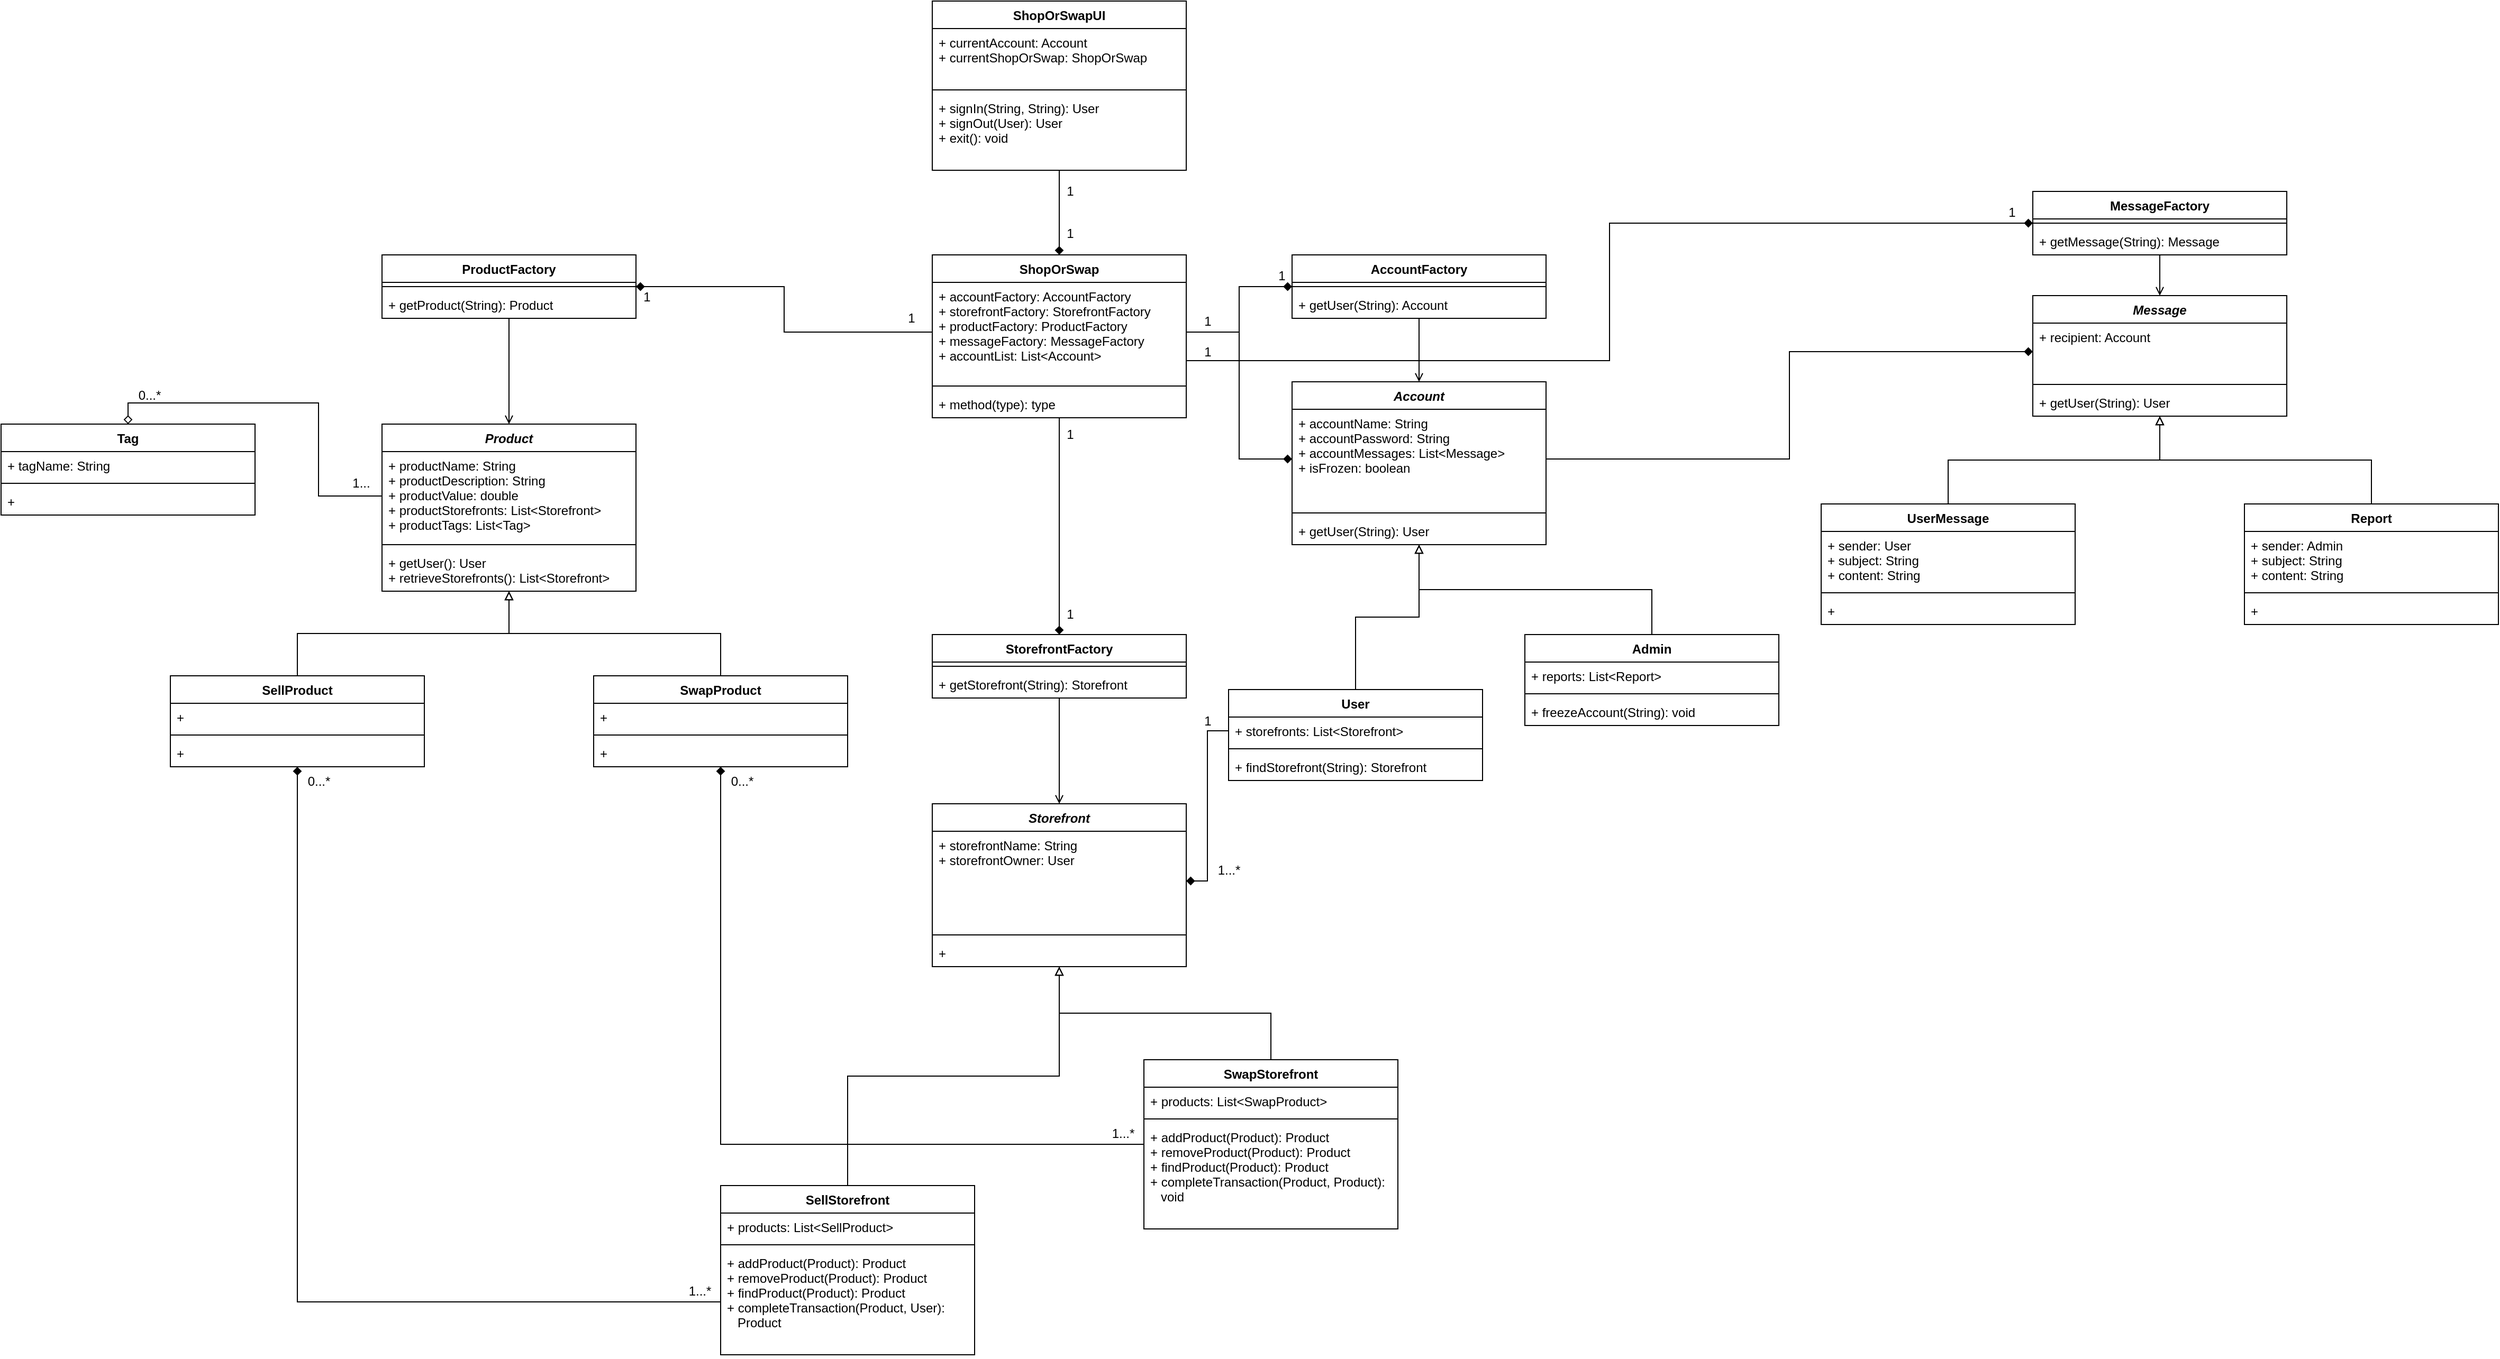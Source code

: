 <mxfile version="11.1.4" type="device"><diagram id="_pn9f0yGC5qChzJZQt3e" name="Page-1"><mxGraphModel dx="2272" dy="824" grid="1" gridSize="10" guides="1" tooltips="1" connect="1" arrows="1" fold="1" page="1" pageScale="1" pageWidth="850" pageHeight="1100" math="0" shadow="0"><root><mxCell id="0"/><mxCell id="1" parent="0"/><mxCell id="RcSCm8qX37gkJzYmAaSe-95" style="edgeStyle=orthogonalEdgeStyle;rounded=0;orthogonalLoop=1;jettySize=auto;html=1;startArrow=none;startFill=0;endArrow=diamond;endFill=1;" edge="1" parent="1" source="RcSCm8qX37gkJzYmAaSe-15" target="RcSCm8qX37gkJzYmAaSe-45"><mxGeometry relative="1" as="geometry"/></mxCell><mxCell id="RcSCm8qX37gkJzYmAaSe-134" style="edgeStyle=orthogonalEdgeStyle;rounded=0;orthogonalLoop=1;jettySize=auto;html=1;entryX=0;entryY=0.5;entryDx=0;entryDy=0;startArrow=none;startFill=0;endArrow=diamond;endFill=1;" edge="1" parent="1" source="RcSCm8qX37gkJzYmAaSe-15" target="RcSCm8qX37gkJzYmAaSe-115"><mxGeometry relative="1" as="geometry"><Array as="points"><mxPoint x="760" y="340"/><mxPoint x="760" y="210"/></Array></mxGeometry></mxCell><mxCell id="RcSCm8qX37gkJzYmAaSe-15" value="ShopOrSwap" style="swimlane;fontStyle=1;align=center;verticalAlign=top;childLayout=stackLayout;horizontal=1;startSize=26;horizontalStack=0;resizeParent=1;resizeParentMax=0;resizeLast=0;collapsible=1;marginBottom=0;" vertex="1" parent="1"><mxGeometry x="120" y="240" width="240" height="154" as="geometry"/></mxCell><mxCell id="RcSCm8qX37gkJzYmAaSe-16" value="+ accountFactory: AccountFactory&#10;+ storefrontFactory: StorefrontFactory&#10;+ productFactory: ProductFactory &#10;+ messageFactory: MessageFactory&#10;+ accountList: List&lt;Account&gt;" style="text;strokeColor=none;fillColor=none;align=left;verticalAlign=top;spacingLeft=4;spacingRight=4;overflow=hidden;rotatable=0;points=[[0,0.5],[1,0.5]];portConstraint=eastwest;" vertex="1" parent="RcSCm8qX37gkJzYmAaSe-15"><mxGeometry y="26" width="240" height="94" as="geometry"/></mxCell><mxCell id="RcSCm8qX37gkJzYmAaSe-17" value="" style="line;strokeWidth=1;fillColor=none;align=left;verticalAlign=middle;spacingTop=-1;spacingLeft=3;spacingRight=3;rotatable=0;labelPosition=right;points=[];portConstraint=eastwest;" vertex="1" parent="RcSCm8qX37gkJzYmAaSe-15"><mxGeometry y="120" width="240" height="8" as="geometry"/></mxCell><mxCell id="RcSCm8qX37gkJzYmAaSe-18" value="+ method(type): type" style="text;strokeColor=none;fillColor=none;align=left;verticalAlign=top;spacingLeft=4;spacingRight=4;overflow=hidden;rotatable=0;points=[[0,0.5],[1,0.5]];portConstraint=eastwest;" vertex="1" parent="RcSCm8qX37gkJzYmAaSe-15"><mxGeometry y="128" width="240" height="26" as="geometry"/></mxCell><mxCell id="RcSCm8qX37gkJzYmAaSe-98" style="edgeStyle=orthogonalEdgeStyle;rounded=0;orthogonalLoop=1;jettySize=auto;html=1;entryX=0.5;entryY=0;entryDx=0;entryDy=0;startArrow=none;startFill=0;endArrow=diamond;endFill=1;" edge="1" parent="1" source="RcSCm8qX37gkJzYmAaSe-20" target="RcSCm8qX37gkJzYmAaSe-15"><mxGeometry relative="1" as="geometry"/></mxCell><mxCell id="RcSCm8qX37gkJzYmAaSe-20" value="ShopOrSwapUI" style="swimlane;fontStyle=1;align=center;verticalAlign=top;childLayout=stackLayout;horizontal=1;startSize=26;horizontalStack=0;resizeParent=1;resizeParentMax=0;resizeLast=0;collapsible=1;marginBottom=0;" vertex="1" parent="1"><mxGeometry x="120" width="240" height="160" as="geometry"/></mxCell><mxCell id="RcSCm8qX37gkJzYmAaSe-21" value="+ currentAccount: Account&#10;+ currentShopOrSwap: ShopOrSwap" style="text;strokeColor=none;fillColor=none;align=left;verticalAlign=top;spacingLeft=4;spacingRight=4;overflow=hidden;rotatable=0;points=[[0,0.5],[1,0.5]];portConstraint=eastwest;" vertex="1" parent="RcSCm8qX37gkJzYmAaSe-20"><mxGeometry y="26" width="240" height="54" as="geometry"/></mxCell><mxCell id="RcSCm8qX37gkJzYmAaSe-22" value="" style="line;strokeWidth=1;fillColor=none;align=left;verticalAlign=middle;spacingTop=-1;spacingLeft=3;spacingRight=3;rotatable=0;labelPosition=right;points=[];portConstraint=eastwest;" vertex="1" parent="RcSCm8qX37gkJzYmAaSe-20"><mxGeometry y="80" width="240" height="8" as="geometry"/></mxCell><mxCell id="RcSCm8qX37gkJzYmAaSe-23" value="+ signIn(String, String): User&#10;+ signOut(User): User&#10;+ exit(): void" style="text;strokeColor=none;fillColor=none;align=left;verticalAlign=top;spacingLeft=4;spacingRight=4;overflow=hidden;rotatable=0;points=[[0,0.5],[1,0.5]];portConstraint=eastwest;" vertex="1" parent="RcSCm8qX37gkJzYmAaSe-20"><mxGeometry y="88" width="240" height="72" as="geometry"/></mxCell><mxCell id="RcSCm8qX37gkJzYmAaSe-67" style="edgeStyle=orthogonalEdgeStyle;rounded=0;orthogonalLoop=1;jettySize=auto;html=1;startArrow=none;startFill=0;endArrow=open;endFill=0;" edge="1" parent="1" source="RcSCm8qX37gkJzYmAaSe-25" target="RcSCm8qX37gkJzYmAaSe-33"><mxGeometry relative="1" as="geometry"/></mxCell><mxCell id="RcSCm8qX37gkJzYmAaSe-25" value="AccountFactory" style="swimlane;fontStyle=1;align=center;verticalAlign=top;childLayout=stackLayout;horizontal=1;startSize=26;horizontalStack=0;resizeParent=1;resizeParentMax=0;resizeLast=0;collapsible=1;marginBottom=0;" vertex="1" parent="1"><mxGeometry x="460" y="240" width="240" height="60" as="geometry"/></mxCell><mxCell id="RcSCm8qX37gkJzYmAaSe-27" value="" style="line;strokeWidth=1;fillColor=none;align=left;verticalAlign=middle;spacingTop=-1;spacingLeft=3;spacingRight=3;rotatable=0;labelPosition=right;points=[];portConstraint=eastwest;" vertex="1" parent="RcSCm8qX37gkJzYmAaSe-25"><mxGeometry y="26" width="240" height="8" as="geometry"/></mxCell><mxCell id="RcSCm8qX37gkJzYmAaSe-28" value="+ getUser(String): Account" style="text;strokeColor=none;fillColor=none;align=left;verticalAlign=top;spacingLeft=4;spacingRight=4;overflow=hidden;rotatable=0;points=[[0,0.5],[1,0.5]];portConstraint=eastwest;" vertex="1" parent="RcSCm8qX37gkJzYmAaSe-25"><mxGeometry y="34" width="240" height="26" as="geometry"/></mxCell><mxCell id="RcSCm8qX37gkJzYmAaSe-33" value="Account" style="swimlane;fontStyle=3;align=center;verticalAlign=top;childLayout=stackLayout;horizontal=1;startSize=26;horizontalStack=0;resizeParent=1;resizeParentMax=0;resizeLast=0;collapsible=1;marginBottom=0;" vertex="1" parent="1"><mxGeometry x="460" y="360" width="240" height="154" as="geometry"/></mxCell><mxCell id="RcSCm8qX37gkJzYmAaSe-34" value="+ accountName: String&#10;+ accountPassword: String&#10;+ accountMessages: List&lt;Message&gt;&#10;+ isFrozen: boolean" style="text;strokeColor=none;fillColor=none;align=left;verticalAlign=top;spacingLeft=4;spacingRight=4;overflow=hidden;rotatable=0;points=[[0,0.5],[1,0.5]];portConstraint=eastwest;" vertex="1" parent="RcSCm8qX37gkJzYmAaSe-33"><mxGeometry y="26" width="240" height="94" as="geometry"/></mxCell><mxCell id="RcSCm8qX37gkJzYmAaSe-35" value="" style="line;strokeWidth=1;fillColor=none;align=left;verticalAlign=middle;spacingTop=-1;spacingLeft=3;spacingRight=3;rotatable=0;labelPosition=right;points=[];portConstraint=eastwest;" vertex="1" parent="RcSCm8qX37gkJzYmAaSe-33"><mxGeometry y="120" width="240" height="8" as="geometry"/></mxCell><mxCell id="RcSCm8qX37gkJzYmAaSe-36" value="+ getUser(String): User" style="text;strokeColor=none;fillColor=none;align=left;verticalAlign=top;spacingLeft=4;spacingRight=4;overflow=hidden;rotatable=0;points=[[0,0.5],[1,0.5]];portConstraint=eastwest;" vertex="1" parent="RcSCm8qX37gkJzYmAaSe-33"><mxGeometry y="128" width="240" height="26" as="geometry"/></mxCell><mxCell id="RcSCm8qX37gkJzYmAaSe-63" style="edgeStyle=orthogonalEdgeStyle;rounded=0;orthogonalLoop=1;jettySize=auto;html=1;startArrow=none;startFill=0;endArrow=block;endFill=0;" edge="1" parent="1" source="RcSCm8qX37gkJzYmAaSe-37" target="RcSCm8qX37gkJzYmAaSe-33"><mxGeometry relative="1" as="geometry"/></mxCell><mxCell id="RcSCm8qX37gkJzYmAaSe-37" value="User" style="swimlane;fontStyle=1;align=center;verticalAlign=top;childLayout=stackLayout;horizontal=1;startSize=26;horizontalStack=0;resizeParent=1;resizeParentMax=0;resizeLast=0;collapsible=1;marginBottom=0;" vertex="1" parent="1"><mxGeometry x="400" y="651" width="240" height="86" as="geometry"/></mxCell><mxCell id="RcSCm8qX37gkJzYmAaSe-38" value="+ storefronts: List&lt;Storefront&gt;" style="text;strokeColor=none;fillColor=none;align=left;verticalAlign=top;spacingLeft=4;spacingRight=4;overflow=hidden;rotatable=0;points=[[0,0.5],[1,0.5]];portConstraint=eastwest;" vertex="1" parent="RcSCm8qX37gkJzYmAaSe-37"><mxGeometry y="26" width="240" height="26" as="geometry"/></mxCell><mxCell id="RcSCm8qX37gkJzYmAaSe-39" value="" style="line;strokeWidth=1;fillColor=none;align=left;verticalAlign=middle;spacingTop=-1;spacingLeft=3;spacingRight=3;rotatable=0;labelPosition=right;points=[];portConstraint=eastwest;" vertex="1" parent="RcSCm8qX37gkJzYmAaSe-37"><mxGeometry y="52" width="240" height="8" as="geometry"/></mxCell><mxCell id="RcSCm8qX37gkJzYmAaSe-40" value="+ findStorefront(String): Storefront" style="text;strokeColor=none;fillColor=none;align=left;verticalAlign=top;spacingLeft=4;spacingRight=4;overflow=hidden;rotatable=0;points=[[0,0.5],[1,0.5]];portConstraint=eastwest;" vertex="1" parent="RcSCm8qX37gkJzYmAaSe-37"><mxGeometry y="60" width="240" height="26" as="geometry"/></mxCell><mxCell id="RcSCm8qX37gkJzYmAaSe-64" style="edgeStyle=orthogonalEdgeStyle;rounded=0;orthogonalLoop=1;jettySize=auto;html=1;startArrow=none;startFill=0;endArrow=block;endFill=0;" edge="1" parent="1" source="RcSCm8qX37gkJzYmAaSe-41" target="RcSCm8qX37gkJzYmAaSe-33"><mxGeometry relative="1" as="geometry"/></mxCell><mxCell id="RcSCm8qX37gkJzYmAaSe-41" value="Admin" style="swimlane;fontStyle=1;align=center;verticalAlign=top;childLayout=stackLayout;horizontal=1;startSize=26;horizontalStack=0;resizeParent=1;resizeParentMax=0;resizeLast=0;collapsible=1;marginBottom=0;" vertex="1" parent="1"><mxGeometry x="680" y="599" width="240" height="86" as="geometry"/></mxCell><mxCell id="RcSCm8qX37gkJzYmAaSe-42" value="+ reports: List&lt;Report&gt;" style="text;strokeColor=none;fillColor=none;align=left;verticalAlign=top;spacingLeft=4;spacingRight=4;overflow=hidden;rotatable=0;points=[[0,0.5],[1,0.5]];portConstraint=eastwest;" vertex="1" parent="RcSCm8qX37gkJzYmAaSe-41"><mxGeometry y="26" width="240" height="26" as="geometry"/></mxCell><mxCell id="RcSCm8qX37gkJzYmAaSe-43" value="" style="line;strokeWidth=1;fillColor=none;align=left;verticalAlign=middle;spacingTop=-1;spacingLeft=3;spacingRight=3;rotatable=0;labelPosition=right;points=[];portConstraint=eastwest;" vertex="1" parent="RcSCm8qX37gkJzYmAaSe-41"><mxGeometry y="52" width="240" height="8" as="geometry"/></mxCell><mxCell id="RcSCm8qX37gkJzYmAaSe-44" value="+ freezeAccount(String): void" style="text;strokeColor=none;fillColor=none;align=left;verticalAlign=top;spacingLeft=4;spacingRight=4;overflow=hidden;rotatable=0;points=[[0,0.5],[1,0.5]];portConstraint=eastwest;" vertex="1" parent="RcSCm8qX37gkJzYmAaSe-41"><mxGeometry y="60" width="240" height="26" as="geometry"/></mxCell><mxCell id="RcSCm8qX37gkJzYmAaSe-73" style="edgeStyle=orthogonalEdgeStyle;rounded=0;orthogonalLoop=1;jettySize=auto;html=1;entryX=0.5;entryY=0;entryDx=0;entryDy=0;startArrow=none;startFill=0;endArrow=open;endFill=0;" edge="1" parent="1" source="RcSCm8qX37gkJzYmAaSe-45" target="RcSCm8qX37gkJzYmAaSe-49"><mxGeometry relative="1" as="geometry"/></mxCell><mxCell id="RcSCm8qX37gkJzYmAaSe-45" value="StorefrontFactory" style="swimlane;fontStyle=1;align=center;verticalAlign=top;childLayout=stackLayout;horizontal=1;startSize=26;horizontalStack=0;resizeParent=1;resizeParentMax=0;resizeLast=0;collapsible=1;marginBottom=0;" vertex="1" parent="1"><mxGeometry x="120" y="599" width="240" height="60" as="geometry"/></mxCell><mxCell id="RcSCm8qX37gkJzYmAaSe-47" value="" style="line;strokeWidth=1;fillColor=none;align=left;verticalAlign=middle;spacingTop=-1;spacingLeft=3;spacingRight=3;rotatable=0;labelPosition=right;points=[];portConstraint=eastwest;" vertex="1" parent="RcSCm8qX37gkJzYmAaSe-45"><mxGeometry y="26" width="240" height="8" as="geometry"/></mxCell><mxCell id="RcSCm8qX37gkJzYmAaSe-48" value="+ getStorefront(String): Storefront" style="text;strokeColor=none;fillColor=none;align=left;verticalAlign=top;spacingLeft=4;spacingRight=4;overflow=hidden;rotatable=0;points=[[0,0.5],[1,0.5]];portConstraint=eastwest;" vertex="1" parent="RcSCm8qX37gkJzYmAaSe-45"><mxGeometry y="34" width="240" height="26" as="geometry"/></mxCell><mxCell id="RcSCm8qX37gkJzYmAaSe-49" value="Storefront" style="swimlane;fontStyle=3;align=center;verticalAlign=top;childLayout=stackLayout;horizontal=1;startSize=26;horizontalStack=0;resizeParent=1;resizeParentMax=0;resizeLast=0;collapsible=1;marginBottom=0;" vertex="1" parent="1"><mxGeometry x="120" y="759" width="240" height="154" as="geometry"/></mxCell><mxCell id="RcSCm8qX37gkJzYmAaSe-50" value="+ storefrontName: String&#10;+ storefrontOwner: User" style="text;strokeColor=none;fillColor=none;align=left;verticalAlign=top;spacingLeft=4;spacingRight=4;overflow=hidden;rotatable=0;points=[[0,0.5],[1,0.5]];portConstraint=eastwest;" vertex="1" parent="RcSCm8qX37gkJzYmAaSe-49"><mxGeometry y="26" width="240" height="94" as="geometry"/></mxCell><mxCell id="RcSCm8qX37gkJzYmAaSe-51" value="" style="line;strokeWidth=1;fillColor=none;align=left;verticalAlign=middle;spacingTop=-1;spacingLeft=3;spacingRight=3;rotatable=0;labelPosition=right;points=[];portConstraint=eastwest;" vertex="1" parent="RcSCm8qX37gkJzYmAaSe-49"><mxGeometry y="120" width="240" height="8" as="geometry"/></mxCell><mxCell id="RcSCm8qX37gkJzYmAaSe-52" value="+ " style="text;strokeColor=none;fillColor=none;align=left;verticalAlign=top;spacingLeft=4;spacingRight=4;overflow=hidden;rotatable=0;points=[[0,0.5],[1,0.5]];portConstraint=eastwest;" vertex="1" parent="RcSCm8qX37gkJzYmAaSe-49"><mxGeometry y="128" width="240" height="26" as="geometry"/></mxCell><mxCell id="RcSCm8qX37gkJzYmAaSe-62" style="edgeStyle=orthogonalEdgeStyle;rounded=0;orthogonalLoop=1;jettySize=auto;html=1;startArrow=none;startFill=0;endArrow=block;endFill=0;" edge="1" parent="1" source="RcSCm8qX37gkJzYmAaSe-53" target="RcSCm8qX37gkJzYmAaSe-49"><mxGeometry relative="1" as="geometry"/></mxCell><mxCell id="RcSCm8qX37gkJzYmAaSe-100" style="edgeStyle=orthogonalEdgeStyle;rounded=0;orthogonalLoop=1;jettySize=auto;html=1;startArrow=none;startFill=0;endArrow=diamond;endFill=1;" edge="1" parent="1" source="RcSCm8qX37gkJzYmAaSe-53" target="RcSCm8qX37gkJzYmAaSe-83"><mxGeometry relative="1" as="geometry"><mxPoint x="-80.0" y="690.0" as="targetPoint"/></mxGeometry></mxCell><mxCell id="RcSCm8qX37gkJzYmAaSe-53" value="SwapStorefront" style="swimlane;fontStyle=1;align=center;verticalAlign=top;childLayout=stackLayout;horizontal=1;startSize=26;horizontalStack=0;resizeParent=1;resizeParentMax=0;resizeLast=0;collapsible=1;marginBottom=0;" vertex="1" parent="1"><mxGeometry x="320" y="1001" width="240" height="160" as="geometry"/></mxCell><mxCell id="RcSCm8qX37gkJzYmAaSe-54" value="+ products: List&lt;SwapProduct&gt;" style="text;strokeColor=none;fillColor=none;align=left;verticalAlign=top;spacingLeft=4;spacingRight=4;overflow=hidden;rotatable=0;points=[[0,0.5],[1,0.5]];portConstraint=eastwest;" vertex="1" parent="RcSCm8qX37gkJzYmAaSe-53"><mxGeometry y="26" width="240" height="26" as="geometry"/></mxCell><mxCell id="RcSCm8qX37gkJzYmAaSe-55" value="" style="line;strokeWidth=1;fillColor=none;align=left;verticalAlign=middle;spacingTop=-1;spacingLeft=3;spacingRight=3;rotatable=0;labelPosition=right;points=[];portConstraint=eastwest;" vertex="1" parent="RcSCm8qX37gkJzYmAaSe-53"><mxGeometry y="52" width="240" height="8" as="geometry"/></mxCell><mxCell id="RcSCm8qX37gkJzYmAaSe-56" value="+ addProduct(Product): Product&#10;+ removeProduct(Product): Product&#10;+ findProduct(Product): Product&#10;+ completeTransaction(Product, Product):&#10;   void" style="text;strokeColor=none;fillColor=none;align=left;verticalAlign=top;spacingLeft=4;spacingRight=4;overflow=hidden;rotatable=0;points=[[0,0.5],[1,0.5]];portConstraint=eastwest;" vertex="1" parent="RcSCm8qX37gkJzYmAaSe-53"><mxGeometry y="60" width="240" height="100" as="geometry"/></mxCell><mxCell id="RcSCm8qX37gkJzYmAaSe-61" style="edgeStyle=orthogonalEdgeStyle;rounded=0;orthogonalLoop=1;jettySize=auto;html=1;startArrow=none;startFill=0;endArrow=block;endFill=0;" edge="1" parent="1" source="RcSCm8qX37gkJzYmAaSe-57" target="RcSCm8qX37gkJzYmAaSe-49"><mxGeometry relative="1" as="geometry"/></mxCell><mxCell id="RcSCm8qX37gkJzYmAaSe-57" value="SellStorefront" style="swimlane;fontStyle=1;align=center;verticalAlign=top;childLayout=stackLayout;horizontal=1;startSize=26;horizontalStack=0;resizeParent=1;resizeParentMax=0;resizeLast=0;collapsible=1;marginBottom=0;" vertex="1" parent="1"><mxGeometry x="-80" y="1120" width="240" height="160" as="geometry"/></mxCell><mxCell id="RcSCm8qX37gkJzYmAaSe-58" value="+ products: List&lt;SellProduct&gt;" style="text;strokeColor=none;fillColor=none;align=left;verticalAlign=top;spacingLeft=4;spacingRight=4;overflow=hidden;rotatable=0;points=[[0,0.5],[1,0.5]];portConstraint=eastwest;" vertex="1" parent="RcSCm8qX37gkJzYmAaSe-57"><mxGeometry y="26" width="240" height="26" as="geometry"/></mxCell><mxCell id="RcSCm8qX37gkJzYmAaSe-59" value="" style="line;strokeWidth=1;fillColor=none;align=left;verticalAlign=middle;spacingTop=-1;spacingLeft=3;spacingRight=3;rotatable=0;labelPosition=right;points=[];portConstraint=eastwest;" vertex="1" parent="RcSCm8qX37gkJzYmAaSe-57"><mxGeometry y="52" width="240" height="8" as="geometry"/></mxCell><mxCell id="RcSCm8qX37gkJzYmAaSe-60" value="+ addProduct(Product): Product&#10;+ removeProduct(Product): Product&#10;+ findProduct(Product): Product&#10;+ completeTransaction(Product, User):&#10;   Product" style="text;strokeColor=none;fillColor=none;align=left;verticalAlign=top;spacingLeft=4;spacingRight=4;overflow=hidden;rotatable=0;points=[[0,0.5],[1,0.5]];portConstraint=eastwest;" vertex="1" parent="RcSCm8qX37gkJzYmAaSe-57"><mxGeometry y="60" width="240" height="100" as="geometry"/></mxCell><mxCell id="RcSCm8qX37gkJzYmAaSe-69" style="edgeStyle=orthogonalEdgeStyle;rounded=0;orthogonalLoop=1;jettySize=auto;html=1;startArrow=none;startFill=0;endArrow=diamond;endFill=1;" edge="1" parent="1" source="RcSCm8qX37gkJzYmAaSe-16" target="RcSCm8qX37gkJzYmAaSe-25"><mxGeometry relative="1" as="geometry"/></mxCell><mxCell id="RcSCm8qX37gkJzYmAaSe-74" style="edgeStyle=orthogonalEdgeStyle;rounded=0;orthogonalLoop=1;jettySize=auto;html=1;entryX=0.5;entryY=0;entryDx=0;entryDy=0;startArrow=none;startFill=0;endArrow=open;endFill=0;" edge="1" source="RcSCm8qX37gkJzYmAaSe-75" target="RcSCm8qX37gkJzYmAaSe-78" parent="1"><mxGeometry relative="1" as="geometry"/></mxCell><mxCell id="RcSCm8qX37gkJzYmAaSe-75" value="ProductFactory" style="swimlane;fontStyle=1;align=center;verticalAlign=top;childLayout=stackLayout;horizontal=1;startSize=26;horizontalStack=0;resizeParent=1;resizeParentMax=0;resizeLast=0;collapsible=1;marginBottom=0;" vertex="1" parent="1"><mxGeometry x="-400" y="240" width="240" height="60" as="geometry"/></mxCell><mxCell id="RcSCm8qX37gkJzYmAaSe-76" value="" style="line;strokeWidth=1;fillColor=none;align=left;verticalAlign=middle;spacingTop=-1;spacingLeft=3;spacingRight=3;rotatable=0;labelPosition=right;points=[];portConstraint=eastwest;" vertex="1" parent="RcSCm8qX37gkJzYmAaSe-75"><mxGeometry y="26" width="240" height="8" as="geometry"/></mxCell><mxCell id="RcSCm8qX37gkJzYmAaSe-77" value="+ getProduct(String): Product" style="text;strokeColor=none;fillColor=none;align=left;verticalAlign=top;spacingLeft=4;spacingRight=4;overflow=hidden;rotatable=0;points=[[0,0.5],[1,0.5]];portConstraint=eastwest;" vertex="1" parent="RcSCm8qX37gkJzYmAaSe-75"><mxGeometry y="34" width="240" height="26" as="geometry"/></mxCell><mxCell id="RcSCm8qX37gkJzYmAaSe-78" value="Product" style="swimlane;fontStyle=3;align=center;verticalAlign=top;childLayout=stackLayout;horizontal=1;startSize=26;horizontalStack=0;resizeParent=1;resizeParentMax=0;resizeLast=0;collapsible=1;marginBottom=0;" vertex="1" parent="1"><mxGeometry x="-400" y="400" width="240" height="158" as="geometry"/></mxCell><mxCell id="RcSCm8qX37gkJzYmAaSe-79" value="+ productName: String&#10;+ productDescription: String&#10;+ productValue: double&#10;+ productStorefronts: List&lt;Storefront&gt;&#10;+ productTags: List&lt;Tag&gt;" style="text;strokeColor=none;fillColor=none;align=left;verticalAlign=top;spacingLeft=4;spacingRight=4;overflow=hidden;rotatable=0;points=[[0,0.5],[1,0.5]];portConstraint=eastwest;" vertex="1" parent="RcSCm8qX37gkJzYmAaSe-78"><mxGeometry y="26" width="240" height="84" as="geometry"/></mxCell><mxCell id="RcSCm8qX37gkJzYmAaSe-80" value="" style="line;strokeWidth=1;fillColor=none;align=left;verticalAlign=middle;spacingTop=-1;spacingLeft=3;spacingRight=3;rotatable=0;labelPosition=right;points=[];portConstraint=eastwest;" vertex="1" parent="RcSCm8qX37gkJzYmAaSe-78"><mxGeometry y="110" width="240" height="8" as="geometry"/></mxCell><mxCell id="RcSCm8qX37gkJzYmAaSe-81" value="+ getUser(): User&#10;+ retrieveStorefronts(): List&lt;Storefront&gt;" style="text;strokeColor=none;fillColor=none;align=left;verticalAlign=top;spacingLeft=4;spacingRight=4;overflow=hidden;rotatable=0;points=[[0,0.5],[1,0.5]];portConstraint=eastwest;" vertex="1" parent="RcSCm8qX37gkJzYmAaSe-78"><mxGeometry y="118" width="240" height="40" as="geometry"/></mxCell><mxCell id="RcSCm8qX37gkJzYmAaSe-82" style="edgeStyle=orthogonalEdgeStyle;rounded=0;orthogonalLoop=1;jettySize=auto;html=1;startArrow=none;startFill=0;endArrow=block;endFill=0;" edge="1" source="RcSCm8qX37gkJzYmAaSe-83" target="RcSCm8qX37gkJzYmAaSe-78" parent="1"><mxGeometry relative="1" as="geometry"/></mxCell><mxCell id="RcSCm8qX37gkJzYmAaSe-83" value="SwapProduct" style="swimlane;fontStyle=1;align=center;verticalAlign=top;childLayout=stackLayout;horizontal=1;startSize=26;horizontalStack=0;resizeParent=1;resizeParentMax=0;resizeLast=0;collapsible=1;marginBottom=0;" vertex="1" parent="1"><mxGeometry x="-200" y="638" width="240" height="86" as="geometry"/></mxCell><mxCell id="RcSCm8qX37gkJzYmAaSe-84" value="+ " style="text;strokeColor=none;fillColor=none;align=left;verticalAlign=top;spacingLeft=4;spacingRight=4;overflow=hidden;rotatable=0;points=[[0,0.5],[1,0.5]];portConstraint=eastwest;" vertex="1" parent="RcSCm8qX37gkJzYmAaSe-83"><mxGeometry y="26" width="240" height="26" as="geometry"/></mxCell><mxCell id="RcSCm8qX37gkJzYmAaSe-85" value="" style="line;strokeWidth=1;fillColor=none;align=left;verticalAlign=middle;spacingTop=-1;spacingLeft=3;spacingRight=3;rotatable=0;labelPosition=right;points=[];portConstraint=eastwest;" vertex="1" parent="RcSCm8qX37gkJzYmAaSe-83"><mxGeometry y="52" width="240" height="8" as="geometry"/></mxCell><mxCell id="RcSCm8qX37gkJzYmAaSe-86" value="+ " style="text;strokeColor=none;fillColor=none;align=left;verticalAlign=top;spacingLeft=4;spacingRight=4;overflow=hidden;rotatable=0;points=[[0,0.5],[1,0.5]];portConstraint=eastwest;" vertex="1" parent="RcSCm8qX37gkJzYmAaSe-83"><mxGeometry y="60" width="240" height="26" as="geometry"/></mxCell><mxCell id="RcSCm8qX37gkJzYmAaSe-87" style="edgeStyle=orthogonalEdgeStyle;rounded=0;orthogonalLoop=1;jettySize=auto;html=1;startArrow=none;startFill=0;endArrow=block;endFill=0;" edge="1" source="RcSCm8qX37gkJzYmAaSe-88" target="RcSCm8qX37gkJzYmAaSe-78" parent="1"><mxGeometry relative="1" as="geometry"/></mxCell><mxCell id="RcSCm8qX37gkJzYmAaSe-88" value="SellProduct" style="swimlane;fontStyle=1;align=center;verticalAlign=top;childLayout=stackLayout;horizontal=1;startSize=26;horizontalStack=0;resizeParent=1;resizeParentMax=0;resizeLast=0;collapsible=1;marginBottom=0;" vertex="1" parent="1"><mxGeometry x="-600" y="638" width="240" height="86" as="geometry"/></mxCell><mxCell id="RcSCm8qX37gkJzYmAaSe-89" value="+ " style="text;strokeColor=none;fillColor=none;align=left;verticalAlign=top;spacingLeft=4;spacingRight=4;overflow=hidden;rotatable=0;points=[[0,0.5],[1,0.5]];portConstraint=eastwest;" vertex="1" parent="RcSCm8qX37gkJzYmAaSe-88"><mxGeometry y="26" width="240" height="26" as="geometry"/></mxCell><mxCell id="RcSCm8qX37gkJzYmAaSe-90" value="" style="line;strokeWidth=1;fillColor=none;align=left;verticalAlign=middle;spacingTop=-1;spacingLeft=3;spacingRight=3;rotatable=0;labelPosition=right;points=[];portConstraint=eastwest;" vertex="1" parent="RcSCm8qX37gkJzYmAaSe-88"><mxGeometry y="52" width="240" height="8" as="geometry"/></mxCell><mxCell id="RcSCm8qX37gkJzYmAaSe-91" value="+ " style="text;strokeColor=none;fillColor=none;align=left;verticalAlign=top;spacingLeft=4;spacingRight=4;overflow=hidden;rotatable=0;points=[[0,0.5],[1,0.5]];portConstraint=eastwest;" vertex="1" parent="RcSCm8qX37gkJzYmAaSe-88"><mxGeometry y="60" width="240" height="26" as="geometry"/></mxCell><mxCell id="RcSCm8qX37gkJzYmAaSe-93" style="edgeStyle=orthogonalEdgeStyle;rounded=0;orthogonalLoop=1;jettySize=auto;html=1;startArrow=none;startFill=0;endArrow=diamond;endFill=1;" edge="1" parent="1" source="RcSCm8qX37gkJzYmAaSe-38" target="RcSCm8qX37gkJzYmAaSe-50"><mxGeometry relative="1" as="geometry"/></mxCell><mxCell id="RcSCm8qX37gkJzYmAaSe-96" style="edgeStyle=orthogonalEdgeStyle;rounded=0;orthogonalLoop=1;jettySize=auto;html=1;startArrow=none;startFill=0;endArrow=diamond;endFill=1;" edge="1" parent="1" source="RcSCm8qX37gkJzYmAaSe-16" target="RcSCm8qX37gkJzYmAaSe-75"><mxGeometry relative="1" as="geometry"/></mxCell><mxCell id="RcSCm8qX37gkJzYmAaSe-97" style="edgeStyle=orthogonalEdgeStyle;rounded=0;orthogonalLoop=1;jettySize=auto;html=1;startArrow=none;startFill=0;endArrow=diamond;endFill=1;" edge="1" parent="1" source="RcSCm8qX37gkJzYmAaSe-16" target="RcSCm8qX37gkJzYmAaSe-34"><mxGeometry relative="1" as="geometry"/></mxCell><mxCell id="RcSCm8qX37gkJzYmAaSe-99" style="edgeStyle=orthogonalEdgeStyle;rounded=0;orthogonalLoop=1;jettySize=auto;html=1;startArrow=none;startFill=0;endArrow=diamond;endFill=1;" edge="1" parent="1" source="RcSCm8qX37gkJzYmAaSe-60" target="RcSCm8qX37gkJzYmAaSe-88"><mxGeometry relative="1" as="geometry"/></mxCell><mxCell id="RcSCm8qX37gkJzYmAaSe-101" value="1" style="text;html=1;resizable=0;points=[];autosize=1;align=center;verticalAlign=top;spacingTop=-4;" vertex="1" parent="1"><mxGeometry x="370" y="671" width="20" height="20" as="geometry"/></mxCell><mxCell id="RcSCm8qX37gkJzYmAaSe-102" value="1...*" style="text;html=1;resizable=0;points=[];autosize=1;align=center;verticalAlign=top;spacingTop=-4;" vertex="1" parent="1"><mxGeometry x="380" y="812" width="40" height="20" as="geometry"/></mxCell><mxCell id="RcSCm8qX37gkJzYmAaSe-103" value="1...*" style="text;html=1;resizable=0;points=[];autosize=1;align=center;verticalAlign=top;spacingTop=-4;" vertex="1" parent="1"><mxGeometry x="-120" y="1210" width="40" height="20" as="geometry"/></mxCell><mxCell id="RcSCm8qX37gkJzYmAaSe-104" value="0...*" style="text;html=1;resizable=0;points=[];autosize=1;align=center;verticalAlign=top;spacingTop=-4;" vertex="1" parent="1"><mxGeometry x="-480" y="728" width="40" height="20" as="geometry"/></mxCell><mxCell id="RcSCm8qX37gkJzYmAaSe-105" value="0...*" style="text;html=1;resizable=0;points=[];autosize=1;align=center;verticalAlign=top;spacingTop=-4;" vertex="1" parent="1"><mxGeometry x="-80" y="728" width="40" height="20" as="geometry"/></mxCell><mxCell id="RcSCm8qX37gkJzYmAaSe-106" value="1...*" style="text;html=1;resizable=0;points=[];autosize=1;align=center;verticalAlign=top;spacingTop=-4;" vertex="1" parent="1"><mxGeometry x="280" y="1061" width="40" height="20" as="geometry"/></mxCell><mxCell id="RcSCm8qX37gkJzYmAaSe-107" value="1" style="text;html=1;resizable=0;points=[];autosize=1;align=center;verticalAlign=top;spacingTop=-4;" vertex="1" parent="1"><mxGeometry x="-160" y="270" width="20" height="20" as="geometry"/></mxCell><mxCell id="RcSCm8qX37gkJzYmAaSe-108" value="1" style="text;html=1;resizable=0;points=[];autosize=1;align=center;verticalAlign=top;spacingTop=-4;" vertex="1" parent="1"><mxGeometry x="90" y="290" width="20" height="20" as="geometry"/></mxCell><mxCell id="RcSCm8qX37gkJzYmAaSe-109" value="1" style="text;html=1;resizable=0;points=[];autosize=1;align=center;verticalAlign=top;spacingTop=-4;" vertex="1" parent="1"><mxGeometry x="370" y="293" width="20" height="20" as="geometry"/></mxCell><mxCell id="RcSCm8qX37gkJzYmAaSe-110" value="1" style="text;html=1;resizable=0;points=[];autosize=1;align=center;verticalAlign=top;spacingTop=-4;" vertex="1" parent="1"><mxGeometry x="440" y="250" width="20" height="20" as="geometry"/></mxCell><mxCell id="RcSCm8qX37gkJzYmAaSe-111" value="1" style="text;html=1;resizable=0;points=[];autosize=1;align=center;verticalAlign=top;spacingTop=-4;" vertex="1" parent="1"><mxGeometry x="240" y="400" width="20" height="20" as="geometry"/></mxCell><mxCell id="RcSCm8qX37gkJzYmAaSe-112" value="1" style="text;html=1;resizable=0;points=[];autosize=1;align=center;verticalAlign=top;spacingTop=-4;" vertex="1" parent="1"><mxGeometry x="240" y="570" width="20" height="20" as="geometry"/></mxCell><mxCell id="RcSCm8qX37gkJzYmAaSe-113" value="1" style="text;html=1;resizable=0;points=[];autosize=1;align=center;verticalAlign=top;spacingTop=-4;" vertex="1" parent="1"><mxGeometry x="240" y="170" width="20" height="20" as="geometry"/></mxCell><mxCell id="RcSCm8qX37gkJzYmAaSe-114" value="1" style="text;html=1;resizable=0;points=[];autosize=1;align=center;verticalAlign=top;spacingTop=-4;" vertex="1" parent="1"><mxGeometry x="240" y="210" width="20" height="20" as="geometry"/></mxCell><mxCell id="RcSCm8qX37gkJzYmAaSe-115" value="MessageFactory" style="swimlane;fontStyle=1;align=center;verticalAlign=top;childLayout=stackLayout;horizontal=1;startSize=26;horizontalStack=0;resizeParent=1;resizeParentMax=0;resizeLast=0;collapsible=1;marginBottom=0;" vertex="1" parent="1"><mxGeometry x="1160" y="180" width="240" height="60" as="geometry"/></mxCell><mxCell id="RcSCm8qX37gkJzYmAaSe-116" value="" style="line;strokeWidth=1;fillColor=none;align=left;verticalAlign=middle;spacingTop=-1;spacingLeft=3;spacingRight=3;rotatable=0;labelPosition=right;points=[];portConstraint=eastwest;" vertex="1" parent="RcSCm8qX37gkJzYmAaSe-115"><mxGeometry y="26" width="240" height="8" as="geometry"/></mxCell><mxCell id="RcSCm8qX37gkJzYmAaSe-117" value="+ getMessage(String): Message" style="text;strokeColor=none;fillColor=none;align=left;verticalAlign=top;spacingLeft=4;spacingRight=4;overflow=hidden;rotatable=0;points=[[0,0.5],[1,0.5]];portConstraint=eastwest;" vertex="1" parent="RcSCm8qX37gkJzYmAaSe-115"><mxGeometry y="34" width="240" height="26" as="geometry"/></mxCell><mxCell id="RcSCm8qX37gkJzYmAaSe-118" value="Message" style="swimlane;fontStyle=3;align=center;verticalAlign=top;childLayout=stackLayout;horizontal=1;startSize=26;horizontalStack=0;resizeParent=1;resizeParentMax=0;resizeLast=0;collapsible=1;marginBottom=0;" vertex="1" parent="1"><mxGeometry x="1160" y="278.5" width="240" height="114" as="geometry"/></mxCell><mxCell id="RcSCm8qX37gkJzYmAaSe-119" value="+ recipient: Account" style="text;strokeColor=none;fillColor=none;align=left;verticalAlign=top;spacingLeft=4;spacingRight=4;overflow=hidden;rotatable=0;points=[[0,0.5],[1,0.5]];portConstraint=eastwest;" vertex="1" parent="RcSCm8qX37gkJzYmAaSe-118"><mxGeometry y="26" width="240" height="54" as="geometry"/></mxCell><mxCell id="RcSCm8qX37gkJzYmAaSe-120" value="" style="line;strokeWidth=1;fillColor=none;align=left;verticalAlign=middle;spacingTop=-1;spacingLeft=3;spacingRight=3;rotatable=0;labelPosition=right;points=[];portConstraint=eastwest;" vertex="1" parent="RcSCm8qX37gkJzYmAaSe-118"><mxGeometry y="80" width="240" height="8" as="geometry"/></mxCell><mxCell id="RcSCm8qX37gkJzYmAaSe-121" value="+ getUser(String): User" style="text;strokeColor=none;fillColor=none;align=left;verticalAlign=top;spacingLeft=4;spacingRight=4;overflow=hidden;rotatable=0;points=[[0,0.5],[1,0.5]];portConstraint=eastwest;" vertex="1" parent="RcSCm8qX37gkJzYmAaSe-118"><mxGeometry y="88" width="240" height="26" as="geometry"/></mxCell><mxCell id="RcSCm8qX37gkJzYmAaSe-122" style="edgeStyle=orthogonalEdgeStyle;rounded=0;orthogonalLoop=1;jettySize=auto;html=1;startArrow=none;startFill=0;endArrow=open;endFill=0;" edge="1" source="RcSCm8qX37gkJzYmAaSe-115" target="RcSCm8qX37gkJzYmAaSe-118" parent="1"><mxGeometry relative="1" as="geometry"/></mxCell><mxCell id="RcSCm8qX37gkJzYmAaSe-131" style="edgeStyle=orthogonalEdgeStyle;rounded=0;orthogonalLoop=1;jettySize=auto;html=1;startArrow=none;startFill=0;endArrow=block;endFill=0;" edge="1" parent="1" source="RcSCm8qX37gkJzYmAaSe-123" target="RcSCm8qX37gkJzYmAaSe-118"><mxGeometry relative="1" as="geometry"/></mxCell><mxCell id="RcSCm8qX37gkJzYmAaSe-123" value="UserMessage" style="swimlane;fontStyle=1;align=center;verticalAlign=top;childLayout=stackLayout;horizontal=1;startSize=26;horizontalStack=0;resizeParent=1;resizeParentMax=0;resizeLast=0;collapsible=1;marginBottom=0;" vertex="1" parent="1"><mxGeometry x="960" y="475.5" width="240" height="114" as="geometry"/></mxCell><mxCell id="RcSCm8qX37gkJzYmAaSe-124" value="+ sender: User&#10;+ subject: String&#10;+ content: String" style="text;strokeColor=none;fillColor=none;align=left;verticalAlign=top;spacingLeft=4;spacingRight=4;overflow=hidden;rotatable=0;points=[[0,0.5],[1,0.5]];portConstraint=eastwest;" vertex="1" parent="RcSCm8qX37gkJzYmAaSe-123"><mxGeometry y="26" width="240" height="54" as="geometry"/></mxCell><mxCell id="RcSCm8qX37gkJzYmAaSe-125" value="" style="line;strokeWidth=1;fillColor=none;align=left;verticalAlign=middle;spacingTop=-1;spacingLeft=3;spacingRight=3;rotatable=0;labelPosition=right;points=[];portConstraint=eastwest;" vertex="1" parent="RcSCm8qX37gkJzYmAaSe-123"><mxGeometry y="80" width="240" height="8" as="geometry"/></mxCell><mxCell id="RcSCm8qX37gkJzYmAaSe-126" value="+ " style="text;strokeColor=none;fillColor=none;align=left;verticalAlign=top;spacingLeft=4;spacingRight=4;overflow=hidden;rotatable=0;points=[[0,0.5],[1,0.5]];portConstraint=eastwest;" vertex="1" parent="RcSCm8qX37gkJzYmAaSe-123"><mxGeometry y="88" width="240" height="26" as="geometry"/></mxCell><mxCell id="RcSCm8qX37gkJzYmAaSe-132" style="edgeStyle=orthogonalEdgeStyle;rounded=0;orthogonalLoop=1;jettySize=auto;html=1;startArrow=none;startFill=0;endArrow=block;endFill=0;" edge="1" parent="1" source="RcSCm8qX37gkJzYmAaSe-127" target="RcSCm8qX37gkJzYmAaSe-118"><mxGeometry relative="1" as="geometry"/></mxCell><mxCell id="RcSCm8qX37gkJzYmAaSe-127" value="Report" style="swimlane;fontStyle=1;align=center;verticalAlign=top;childLayout=stackLayout;horizontal=1;startSize=26;horizontalStack=0;resizeParent=1;resizeParentMax=0;resizeLast=0;collapsible=1;marginBottom=0;" vertex="1" parent="1"><mxGeometry x="1360" y="475.5" width="240" height="114" as="geometry"/></mxCell><mxCell id="RcSCm8qX37gkJzYmAaSe-128" value="+ sender: Admin&#10;+ subject: String&#10;+ content: String" style="text;strokeColor=none;fillColor=none;align=left;verticalAlign=top;spacingLeft=4;spacingRight=4;overflow=hidden;rotatable=0;points=[[0,0.5],[1,0.5]];portConstraint=eastwest;" vertex="1" parent="RcSCm8qX37gkJzYmAaSe-127"><mxGeometry y="26" width="240" height="54" as="geometry"/></mxCell><mxCell id="RcSCm8qX37gkJzYmAaSe-129" value="" style="line;strokeWidth=1;fillColor=none;align=left;verticalAlign=middle;spacingTop=-1;spacingLeft=3;spacingRight=3;rotatable=0;labelPosition=right;points=[];portConstraint=eastwest;" vertex="1" parent="RcSCm8qX37gkJzYmAaSe-127"><mxGeometry y="80" width="240" height="8" as="geometry"/></mxCell><mxCell id="RcSCm8qX37gkJzYmAaSe-130" value="+ " style="text;strokeColor=none;fillColor=none;align=left;verticalAlign=top;spacingLeft=4;spacingRight=4;overflow=hidden;rotatable=0;points=[[0,0.5],[1,0.5]];portConstraint=eastwest;" vertex="1" parent="RcSCm8qX37gkJzYmAaSe-127"><mxGeometry y="88" width="240" height="26" as="geometry"/></mxCell><mxCell id="RcSCm8qX37gkJzYmAaSe-133" style="edgeStyle=orthogonalEdgeStyle;rounded=0;orthogonalLoop=1;jettySize=auto;html=1;startArrow=none;startFill=0;endArrow=diamond;endFill=1;" edge="1" parent="1" source="RcSCm8qX37gkJzYmAaSe-34" target="RcSCm8qX37gkJzYmAaSe-119"><mxGeometry relative="1" as="geometry"/></mxCell><mxCell id="RcSCm8qX37gkJzYmAaSe-135" value="Tag" style="swimlane;fontStyle=1;align=center;verticalAlign=top;childLayout=stackLayout;horizontal=1;startSize=26;horizontalStack=0;resizeParent=1;resizeParentMax=0;resizeLast=0;collapsible=1;marginBottom=0;" vertex="1" parent="1"><mxGeometry x="-760" y="400" width="240" height="86" as="geometry"/></mxCell><mxCell id="RcSCm8qX37gkJzYmAaSe-136" value="+ tagName: String" style="text;strokeColor=none;fillColor=none;align=left;verticalAlign=top;spacingLeft=4;spacingRight=4;overflow=hidden;rotatable=0;points=[[0,0.5],[1,0.5]];portConstraint=eastwest;" vertex="1" parent="RcSCm8qX37gkJzYmAaSe-135"><mxGeometry y="26" width="240" height="26" as="geometry"/></mxCell><mxCell id="RcSCm8qX37gkJzYmAaSe-137" value="" style="line;strokeWidth=1;fillColor=none;align=left;verticalAlign=middle;spacingTop=-1;spacingLeft=3;spacingRight=3;rotatable=0;labelPosition=right;points=[];portConstraint=eastwest;" vertex="1" parent="RcSCm8qX37gkJzYmAaSe-135"><mxGeometry y="52" width="240" height="8" as="geometry"/></mxCell><mxCell id="RcSCm8qX37gkJzYmAaSe-138" value="+ " style="text;strokeColor=none;fillColor=none;align=left;verticalAlign=top;spacingLeft=4;spacingRight=4;overflow=hidden;rotatable=0;points=[[0,0.5],[1,0.5]];portConstraint=eastwest;" vertex="1" parent="RcSCm8qX37gkJzYmAaSe-135"><mxGeometry y="60" width="240" height="26" as="geometry"/></mxCell><mxCell id="RcSCm8qX37gkJzYmAaSe-139" style="edgeStyle=orthogonalEdgeStyle;rounded=0;orthogonalLoop=1;jettySize=auto;html=1;entryX=0.5;entryY=0;entryDx=0;entryDy=0;startArrow=none;startFill=0;endArrow=diamond;endFill=0;" edge="1" parent="1" source="RcSCm8qX37gkJzYmAaSe-79" target="RcSCm8qX37gkJzYmAaSe-135"><mxGeometry relative="1" as="geometry"/></mxCell><mxCell id="RcSCm8qX37gkJzYmAaSe-140" value="0...*" style="text;html=1;resizable=0;points=[];autosize=1;align=center;verticalAlign=top;spacingTop=-4;" vertex="1" parent="1"><mxGeometry x="-640" y="362.5" width="40" height="20" as="geometry"/></mxCell><mxCell id="RcSCm8qX37gkJzYmAaSe-141" value="1..." style="text;html=1;resizable=0;points=[];autosize=1;align=center;verticalAlign=top;spacingTop=-4;" vertex="1" parent="1"><mxGeometry x="-435" y="446" width="30" height="20" as="geometry"/></mxCell><mxCell id="RcSCm8qX37gkJzYmAaSe-142" value="1" style="text;html=1;resizable=0;points=[];autosize=1;align=center;verticalAlign=top;spacingTop=-4;" vertex="1" parent="1"><mxGeometry x="370" y="321.5" width="20" height="20" as="geometry"/></mxCell><mxCell id="RcSCm8qX37gkJzYmAaSe-143" value="1" style="text;html=1;resizable=0;points=[];autosize=1;align=center;verticalAlign=top;spacingTop=-4;" vertex="1" parent="1"><mxGeometry x="1130" y="190" width="20" height="20" as="geometry"/></mxCell></root></mxGraphModel></diagram></mxfile>
